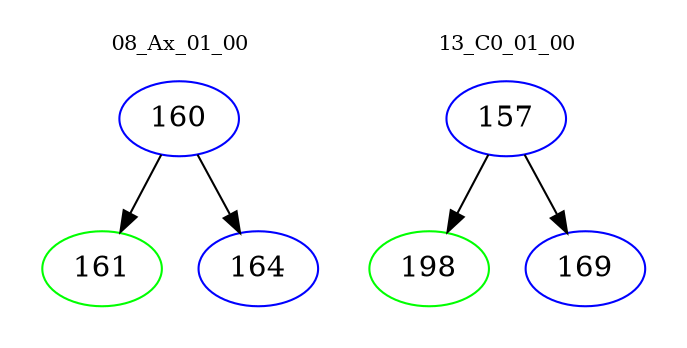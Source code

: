 digraph{
subgraph cluster_0 {
color = white
label = "08_Ax_01_00";
fontsize=10;
T0_160 [label="160", color="blue"]
T0_160 -> T0_161 [color="black"]
T0_161 [label="161", color="green"]
T0_160 -> T0_164 [color="black"]
T0_164 [label="164", color="blue"]
}
subgraph cluster_1 {
color = white
label = "13_C0_01_00";
fontsize=10;
T1_157 [label="157", color="blue"]
T1_157 -> T1_198 [color="black"]
T1_198 [label="198", color="green"]
T1_157 -> T1_169 [color="black"]
T1_169 [label="169", color="blue"]
}
}
